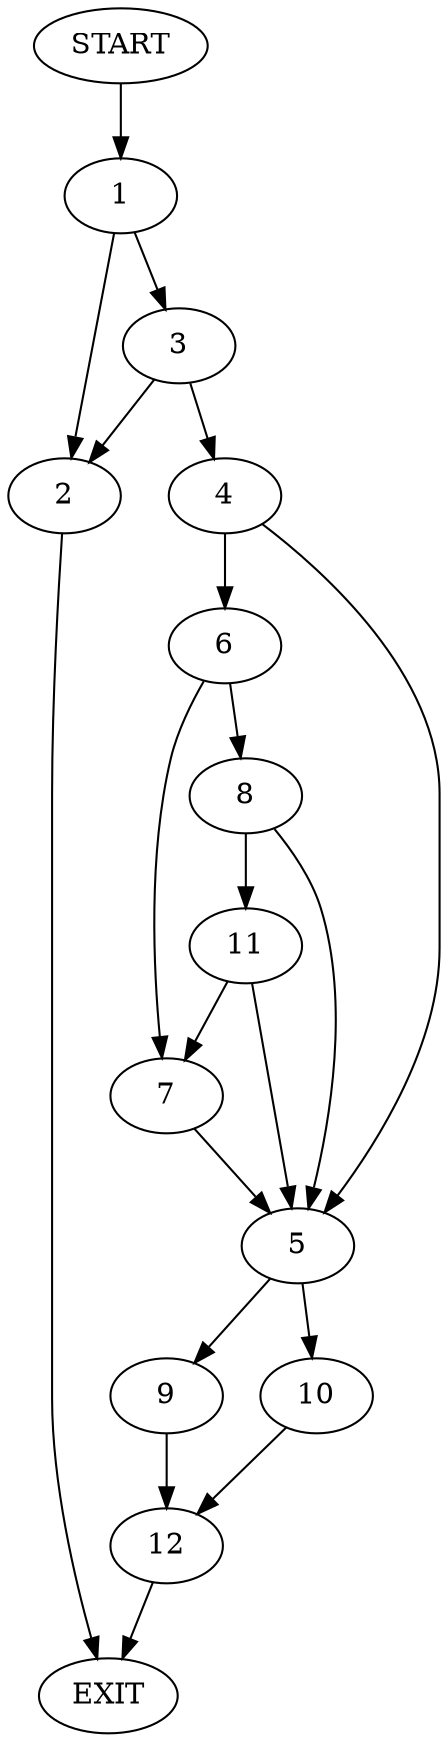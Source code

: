 digraph {
0 [label="START"]
13 [label="EXIT"]
0 -> 1
1 -> 2
1 -> 3
2 -> 13
3 -> 4
3 -> 2
4 -> 5
4 -> 6
6 -> 7
6 -> 8
5 -> 9
5 -> 10
8 -> 5
8 -> 11
7 -> 5
11 -> 5
11 -> 7
9 -> 12
10 -> 12
12 -> 13
}
